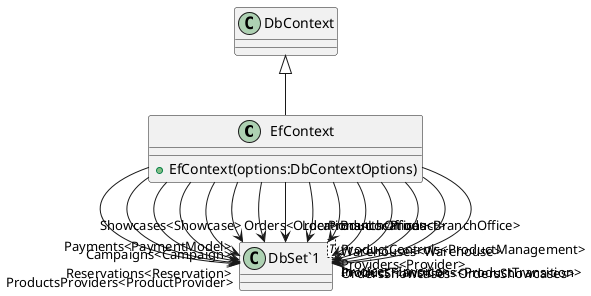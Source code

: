 @startuml
class EfContext {
    + EfContext(options:DbContextOptions)
}
class "DbSet`1"<T> {
}
DbContext <|-- EfContext
EfContext --> "Reservations<Reservation>" "DbSet`1"
EfContext --> "Campaigns<Campaign>" "DbSet`1"
EfContext --> "BranchOffices<BranchOffice>" "DbSet`1"
EfContext --> "OrdersShowcases<OrdersShowcases>" "DbSet`1"
EfContext --> "Payments<PaymentModel>" "DbSet`1"
EfContext --> "Orders<Order>" "DbSet`1"
EfContext --> "Showcases<Showcase>" "DbSet`1"
EfContext --> "Locations<Location>" "DbSet`1"
EfContext --> "Products<Product>" "DbSet`1"
EfContext --> "ProductControls<ProductManagement>" "DbSet`1"
EfContext --> "Providers<Provider>" "DbSet`1"
EfContext --> "Warehouses<Warehouse>" "DbSet`1"
EfContext --> "Invoices<Invoice>" "DbSet`1"
EfContext --> "ProductTransitions<ProductTransition>" "DbSet`1"
EfContext --> "ProductsProviders<ProductProvider>" "DbSet`1"
@enduml

